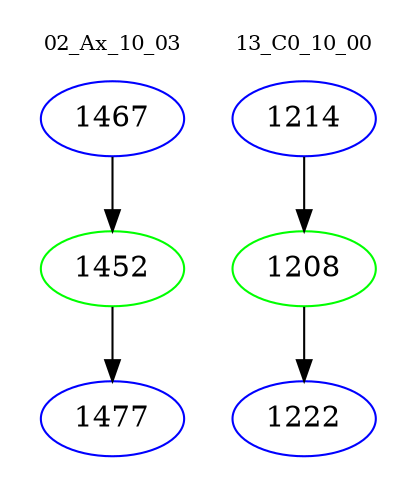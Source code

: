 digraph{
subgraph cluster_0 {
color = white
label = "02_Ax_10_03";
fontsize=10;
T0_1467 [label="1467", color="blue"]
T0_1467 -> T0_1452 [color="black"]
T0_1452 [label="1452", color="green"]
T0_1452 -> T0_1477 [color="black"]
T0_1477 [label="1477", color="blue"]
}
subgraph cluster_1 {
color = white
label = "13_C0_10_00";
fontsize=10;
T1_1214 [label="1214", color="blue"]
T1_1214 -> T1_1208 [color="black"]
T1_1208 [label="1208", color="green"]
T1_1208 -> T1_1222 [color="black"]
T1_1222 [label="1222", color="blue"]
}
}
